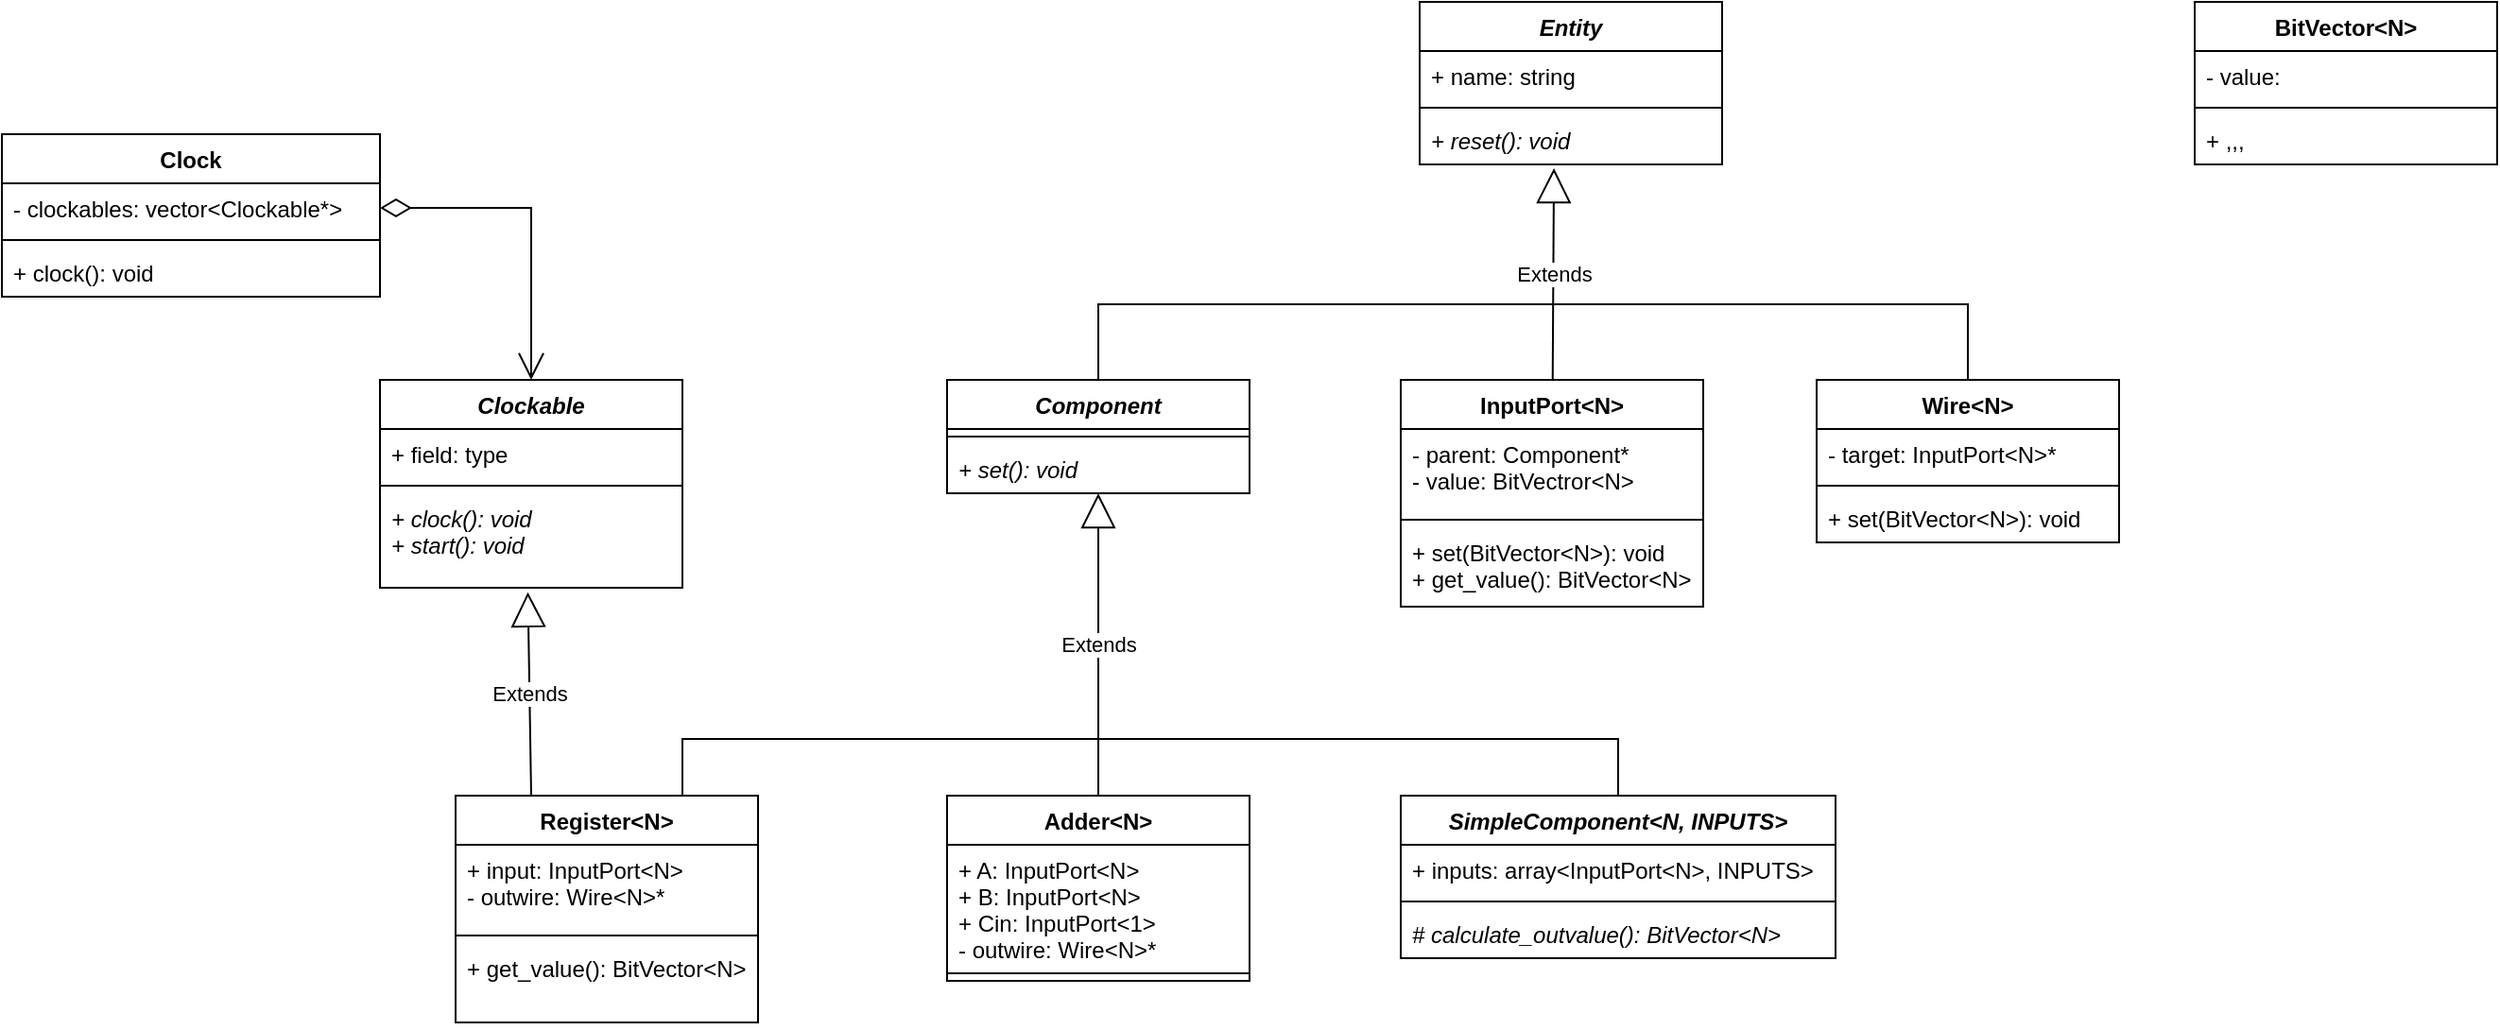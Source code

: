 <mxfile version="20.7.4" type="device"><diagram id="C5RBs43oDa-KdzZeNtuy" name="Page-1"><mxGraphModel dx="2245" dy="2010" grid="1" gridSize="10" guides="1" tooltips="1" connect="1" arrows="1" fold="1" page="1" pageScale="1" pageWidth="827" pageHeight="1169" math="0" shadow="0"><root><mxCell id="WIyWlLk6GJQsqaUBKTNV-0"/><mxCell id="WIyWlLk6GJQsqaUBKTNV-1" parent="WIyWlLk6GJQsqaUBKTNV-0"/><mxCell id="X4xFs5R_CXYeF9bU_yx4-1" value="Component" style="swimlane;fontStyle=3;align=center;verticalAlign=top;childLayout=stackLayout;horizontal=1;startSize=26;horizontalStack=0;resizeParent=1;resizeParentMax=0;resizeLast=0;collapsible=1;marginBottom=0;" parent="WIyWlLk6GJQsqaUBKTNV-1" vertex="1"><mxGeometry x="-20" y="-40" width="160" height="60" as="geometry"/></mxCell><mxCell id="X4xFs5R_CXYeF9bU_yx4-3" value="" style="line;strokeWidth=1;fillColor=none;align=left;verticalAlign=middle;spacingTop=-1;spacingLeft=3;spacingRight=3;rotatable=0;labelPosition=right;points=[];portConstraint=eastwest;strokeColor=inherit;" parent="X4xFs5R_CXYeF9bU_yx4-1" vertex="1"><mxGeometry y="26" width="160" height="8" as="geometry"/></mxCell><mxCell id="X4xFs5R_CXYeF9bU_yx4-4" value="+ set(): void" style="text;strokeColor=none;fillColor=none;align=left;verticalAlign=top;spacingLeft=4;spacingRight=4;overflow=hidden;rotatable=0;points=[[0,0.5],[1,0.5]];portConstraint=eastwest;fontStyle=2" parent="X4xFs5R_CXYeF9bU_yx4-1" vertex="1"><mxGeometry y="34" width="160" height="26" as="geometry"/></mxCell><mxCell id="X4xFs5R_CXYeF9bU_yx4-13" value="Wire&lt;N&gt;" style="swimlane;fontStyle=1;align=center;verticalAlign=top;childLayout=stackLayout;horizontal=1;startSize=26;horizontalStack=0;resizeParent=1;resizeParentMax=0;resizeLast=0;collapsible=1;marginBottom=0;" parent="WIyWlLk6GJQsqaUBKTNV-1" vertex="1"><mxGeometry x="440" y="-40" width="160" height="86" as="geometry"/></mxCell><mxCell id="X4xFs5R_CXYeF9bU_yx4-14" value="- target: InputPort&lt;N&gt;*" style="text;strokeColor=none;fillColor=none;align=left;verticalAlign=top;spacingLeft=4;spacingRight=4;overflow=hidden;rotatable=0;points=[[0,0.5],[1,0.5]];portConstraint=eastwest;" parent="X4xFs5R_CXYeF9bU_yx4-13" vertex="1"><mxGeometry y="26" width="160" height="26" as="geometry"/></mxCell><mxCell id="X4xFs5R_CXYeF9bU_yx4-15" value="" style="line;strokeWidth=1;fillColor=none;align=left;verticalAlign=middle;spacingTop=-1;spacingLeft=3;spacingRight=3;rotatable=0;labelPosition=right;points=[];portConstraint=eastwest;strokeColor=inherit;" parent="X4xFs5R_CXYeF9bU_yx4-13" vertex="1"><mxGeometry y="52" width="160" height="8" as="geometry"/></mxCell><mxCell id="X4xFs5R_CXYeF9bU_yx4-16" value="+ set(BitVector&lt;N&gt;): void" style="text;strokeColor=none;fillColor=none;align=left;verticalAlign=top;spacingLeft=4;spacingRight=4;overflow=hidden;rotatable=0;points=[[0,0.5],[1,0.5]];portConstraint=eastwest;" parent="X4xFs5R_CXYeF9bU_yx4-13" vertex="1"><mxGeometry y="60" width="160" height="26" as="geometry"/></mxCell><mxCell id="X4xFs5R_CXYeF9bU_yx4-17" value="Entity" style="swimlane;fontStyle=3;align=center;verticalAlign=top;childLayout=stackLayout;horizontal=1;startSize=26;horizontalStack=0;resizeParent=1;resizeParentMax=0;resizeLast=0;collapsible=1;marginBottom=0;" parent="WIyWlLk6GJQsqaUBKTNV-1" vertex="1"><mxGeometry x="230" y="-240" width="160" height="86" as="geometry"/></mxCell><mxCell id="X4xFs5R_CXYeF9bU_yx4-18" value="+ name: string" style="text;strokeColor=none;fillColor=none;align=left;verticalAlign=top;spacingLeft=4;spacingRight=4;overflow=hidden;rotatable=0;points=[[0,0.5],[1,0.5]];portConstraint=eastwest;" parent="X4xFs5R_CXYeF9bU_yx4-17" vertex="1"><mxGeometry y="26" width="160" height="26" as="geometry"/></mxCell><mxCell id="X4xFs5R_CXYeF9bU_yx4-19" value="" style="line;strokeWidth=1;fillColor=none;align=left;verticalAlign=middle;spacingTop=-1;spacingLeft=3;spacingRight=3;rotatable=0;labelPosition=right;points=[];portConstraint=eastwest;strokeColor=inherit;" parent="X4xFs5R_CXYeF9bU_yx4-17" vertex="1"><mxGeometry y="52" width="160" height="8" as="geometry"/></mxCell><mxCell id="X4xFs5R_CXYeF9bU_yx4-20" value="+ reset(): void" style="text;strokeColor=none;fillColor=none;align=left;verticalAlign=top;spacingLeft=4;spacingRight=4;overflow=hidden;rotatable=0;points=[[0,0.5],[1,0.5]];portConstraint=eastwest;fontStyle=2" parent="X4xFs5R_CXYeF9bU_yx4-17" vertex="1"><mxGeometry y="60" width="160" height="26" as="geometry"/></mxCell><mxCell id="X4xFs5R_CXYeF9bU_yx4-21" value="Extends" style="endArrow=block;endSize=16;endFill=0;html=1;rounded=0;entryX=0.444;entryY=1.077;entryDx=0;entryDy=0;entryPerimeter=0;" parent="WIyWlLk6GJQsqaUBKTNV-1" source="X4xFs5R_CXYeF9bU_yx4-35" target="X4xFs5R_CXYeF9bU_yx4-20" edge="1"><mxGeometry width="160" relative="1" as="geometry"><mxPoint x="300" y="-80" as="sourcePoint"/><mxPoint x="250" y="50" as="targetPoint"/><Array as="points"/></mxGeometry></mxCell><mxCell id="X4xFs5R_CXYeF9bU_yx4-23" value="Register&lt;N&gt;" style="swimlane;fontStyle=1;align=center;verticalAlign=top;childLayout=stackLayout;horizontal=1;startSize=26;horizontalStack=0;resizeParent=1;resizeParentMax=0;resizeLast=0;collapsible=1;marginBottom=0;" parent="WIyWlLk6GJQsqaUBKTNV-1" vertex="1"><mxGeometry x="-280" y="180" width="160" height="120" as="geometry"/></mxCell><mxCell id="X4xFs5R_CXYeF9bU_yx4-24" value="+ input: InputPort&lt;N&gt;&#10;- outwire: Wire&lt;N&gt;*&#10;" style="text;strokeColor=none;fillColor=none;align=left;verticalAlign=top;spacingLeft=4;spacingRight=4;overflow=hidden;rotatable=0;points=[[0,0.5],[1,0.5]];portConstraint=eastwest;" parent="X4xFs5R_CXYeF9bU_yx4-23" vertex="1"><mxGeometry y="26" width="160" height="44" as="geometry"/></mxCell><mxCell id="X4xFs5R_CXYeF9bU_yx4-25" value="" style="line;strokeWidth=1;fillColor=none;align=left;verticalAlign=middle;spacingTop=-1;spacingLeft=3;spacingRight=3;rotatable=0;labelPosition=right;points=[];portConstraint=eastwest;strokeColor=inherit;" parent="X4xFs5R_CXYeF9bU_yx4-23" vertex="1"><mxGeometry y="70" width="160" height="8" as="geometry"/></mxCell><mxCell id="X4xFs5R_CXYeF9bU_yx4-26" value="+ get_value(): BitVector&lt;N&gt;&#10;" style="text;strokeColor=none;fillColor=none;align=left;verticalAlign=top;spacingLeft=4;spacingRight=4;overflow=hidden;rotatable=0;points=[[0,0.5],[1,0.5]];portConstraint=eastwest;" parent="X4xFs5R_CXYeF9bU_yx4-23" vertex="1"><mxGeometry y="78" width="160" height="42" as="geometry"/></mxCell><mxCell id="X4xFs5R_CXYeF9bU_yx4-35" value="InputPort&lt;N&gt;" style="swimlane;fontStyle=1;align=center;verticalAlign=top;childLayout=stackLayout;horizontal=1;startSize=26;horizontalStack=0;resizeParent=1;resizeParentMax=0;resizeLast=0;collapsible=1;marginBottom=0;" parent="WIyWlLk6GJQsqaUBKTNV-1" vertex="1"><mxGeometry x="220" y="-40" width="160" height="120" as="geometry"/></mxCell><mxCell id="X4xFs5R_CXYeF9bU_yx4-36" value="- parent: Component*&#10;- value: BitVectror&lt;N&gt;" style="text;strokeColor=none;fillColor=none;align=left;verticalAlign=top;spacingLeft=4;spacingRight=4;overflow=hidden;rotatable=0;points=[[0,0.5],[1,0.5]];portConstraint=eastwest;" parent="X4xFs5R_CXYeF9bU_yx4-35" vertex="1"><mxGeometry y="26" width="160" height="44" as="geometry"/></mxCell><mxCell id="X4xFs5R_CXYeF9bU_yx4-37" value="" style="line;strokeWidth=1;fillColor=none;align=left;verticalAlign=middle;spacingTop=-1;spacingLeft=3;spacingRight=3;rotatable=0;labelPosition=right;points=[];portConstraint=eastwest;strokeColor=inherit;" parent="X4xFs5R_CXYeF9bU_yx4-35" vertex="1"><mxGeometry y="70" width="160" height="8" as="geometry"/></mxCell><mxCell id="X4xFs5R_CXYeF9bU_yx4-38" value="+ set(BitVector&lt;N&gt;): void&#10;+ get_value(): BitVector&lt;N&gt;&#10;" style="text;strokeColor=none;fillColor=none;align=left;verticalAlign=top;spacingLeft=4;spacingRight=4;overflow=hidden;rotatable=0;points=[[0,0.5],[1,0.5]];portConstraint=eastwest;" parent="X4xFs5R_CXYeF9bU_yx4-35" vertex="1"><mxGeometry y="78" width="160" height="42" as="geometry"/></mxCell><mxCell id="X4xFs5R_CXYeF9bU_yx4-42" value="" style="endArrow=none;html=1;rounded=0;exitX=0.5;exitY=0;exitDx=0;exitDy=0;" parent="WIyWlLk6GJQsqaUBKTNV-1" source="X4xFs5R_CXYeF9bU_yx4-1" edge="1"><mxGeometry width="50" height="50" relative="1" as="geometry"><mxPoint x="420" y="80" as="sourcePoint"/><mxPoint x="300" y="-80" as="targetPoint"/><Array as="points"><mxPoint x="60" y="-80"/></Array></mxGeometry></mxCell><mxCell id="X4xFs5R_CXYeF9bU_yx4-43" value="Adder&lt;N&gt;" style="swimlane;fontStyle=1;align=center;verticalAlign=top;childLayout=stackLayout;horizontal=1;startSize=26;horizontalStack=0;resizeParent=1;resizeParentMax=0;resizeLast=0;collapsible=1;marginBottom=0;" parent="WIyWlLk6GJQsqaUBKTNV-1" vertex="1"><mxGeometry x="-20" y="180" width="160" height="98" as="geometry"/></mxCell><mxCell id="X4xFs5R_CXYeF9bU_yx4-44" value="+ A: InputPort&lt;N&gt;&#10;+ B: InputPort&lt;N&gt;&#10;+ Cin: InputPort&lt;1&gt;&#10;- outwire: Wire&lt;N&gt;*&#10;&#10;" style="text;strokeColor=none;fillColor=none;align=left;verticalAlign=top;spacingLeft=4;spacingRight=4;overflow=hidden;rotatable=0;points=[[0,0.5],[1,0.5]];portConstraint=eastwest;" parent="X4xFs5R_CXYeF9bU_yx4-43" vertex="1"><mxGeometry y="26" width="160" height="64" as="geometry"/></mxCell><mxCell id="X4xFs5R_CXYeF9bU_yx4-45" value="" style="line;strokeWidth=1;fillColor=none;align=left;verticalAlign=middle;spacingTop=-1;spacingLeft=3;spacingRight=3;rotatable=0;labelPosition=right;points=[];portConstraint=eastwest;strokeColor=inherit;" parent="X4xFs5R_CXYeF9bU_yx4-43" vertex="1"><mxGeometry y="90" width="160" height="8" as="geometry"/></mxCell><mxCell id="X4xFs5R_CXYeF9bU_yx4-47" value="Extends" style="endArrow=block;endSize=16;endFill=0;html=1;rounded=0;exitX=0.5;exitY=0;exitDx=0;exitDy=0;entryX=0.5;entryY=1;entryDx=0;entryDy=0;" parent="WIyWlLk6GJQsqaUBKTNV-1" source="X4xFs5R_CXYeF9bU_yx4-43" target="X4xFs5R_CXYeF9bU_yx4-1" edge="1"><mxGeometry width="160" relative="1" as="geometry"><mxPoint x="50" y="100" as="sourcePoint"/><mxPoint x="50" y="60" as="targetPoint"/></mxGeometry></mxCell><mxCell id="X4xFs5R_CXYeF9bU_yx4-48" value="" style="endArrow=none;html=1;rounded=0;exitX=0.75;exitY=0;exitDx=0;exitDy=0;" parent="WIyWlLk6GJQsqaUBKTNV-1" source="X4xFs5R_CXYeF9bU_yx4-23" edge="1"><mxGeometry width="50" height="50" relative="1" as="geometry"><mxPoint x="-210" y="140" as="sourcePoint"/><mxPoint x="60" y="150" as="targetPoint"/><Array as="points"><mxPoint x="-160" y="150"/></Array></mxGeometry></mxCell><mxCell id="X4xFs5R_CXYeF9bU_yx4-49" value="" style="endArrow=none;html=1;rounded=0;exitX=0.5;exitY=0;exitDx=0;exitDy=0;" parent="WIyWlLk6GJQsqaUBKTNV-1" source="X4xFs5R_CXYeF9bU_yx4-13" edge="1"><mxGeometry width="50" height="50" relative="1" as="geometry"><mxPoint x="610" y="-80" as="sourcePoint"/><mxPoint x="300" y="-80" as="targetPoint"/><Array as="points"><mxPoint x="520" y="-80"/></Array></mxGeometry></mxCell><mxCell id="orvypWZyp_lgRgcHbK1E-0" value="Clockable" style="swimlane;fontStyle=3;align=center;verticalAlign=top;childLayout=stackLayout;horizontal=1;startSize=26;horizontalStack=0;resizeParent=1;resizeParentMax=0;resizeLast=0;collapsible=1;marginBottom=0;" parent="WIyWlLk6GJQsqaUBKTNV-1" vertex="1"><mxGeometry x="-320" y="-40" width="160" height="110" as="geometry"/></mxCell><mxCell id="orvypWZyp_lgRgcHbK1E-1" value="+ field: type" style="text;strokeColor=none;fillColor=none;align=left;verticalAlign=top;spacingLeft=4;spacingRight=4;overflow=hidden;rotatable=0;points=[[0,0.5],[1,0.5]];portConstraint=eastwest;" parent="orvypWZyp_lgRgcHbK1E-0" vertex="1"><mxGeometry y="26" width="160" height="26" as="geometry"/></mxCell><mxCell id="orvypWZyp_lgRgcHbK1E-2" value="" style="line;strokeWidth=1;fillColor=none;align=left;verticalAlign=middle;spacingTop=-1;spacingLeft=3;spacingRight=3;rotatable=0;labelPosition=right;points=[];portConstraint=eastwest;strokeColor=inherit;" parent="orvypWZyp_lgRgcHbK1E-0" vertex="1"><mxGeometry y="52" width="160" height="8" as="geometry"/></mxCell><mxCell id="orvypWZyp_lgRgcHbK1E-3" value="+ clock(): void&#10;+ start(): void" style="text;strokeColor=none;fillColor=none;align=left;verticalAlign=top;spacingLeft=4;spacingRight=4;overflow=hidden;rotatable=0;points=[[0,0.5],[1,0.5]];portConstraint=eastwest;fontStyle=2" parent="orvypWZyp_lgRgcHbK1E-0" vertex="1"><mxGeometry y="60" width="160" height="50" as="geometry"/></mxCell><mxCell id="orvypWZyp_lgRgcHbK1E-4" value="Clock" style="swimlane;fontStyle=1;align=center;verticalAlign=top;childLayout=stackLayout;horizontal=1;startSize=26;horizontalStack=0;resizeParent=1;resizeParentMax=0;resizeLast=0;collapsible=1;marginBottom=0;" parent="WIyWlLk6GJQsqaUBKTNV-1" vertex="1"><mxGeometry x="-520" y="-170" width="200" height="86" as="geometry"/></mxCell><mxCell id="orvypWZyp_lgRgcHbK1E-5" value="- clockables: vector&lt;Clockable*&gt;" style="text;strokeColor=none;fillColor=none;align=left;verticalAlign=top;spacingLeft=4;spacingRight=4;overflow=hidden;rotatable=0;points=[[0,0.5],[1,0.5]];portConstraint=eastwest;" parent="orvypWZyp_lgRgcHbK1E-4" vertex="1"><mxGeometry y="26" width="200" height="26" as="geometry"/></mxCell><mxCell id="orvypWZyp_lgRgcHbK1E-6" value="" style="line;strokeWidth=1;fillColor=none;align=left;verticalAlign=middle;spacingTop=-1;spacingLeft=3;spacingRight=3;rotatable=0;labelPosition=right;points=[];portConstraint=eastwest;strokeColor=inherit;" parent="orvypWZyp_lgRgcHbK1E-4" vertex="1"><mxGeometry y="52" width="200" height="8" as="geometry"/></mxCell><mxCell id="orvypWZyp_lgRgcHbK1E-7" value="+ clock(): void" style="text;strokeColor=none;fillColor=none;align=left;verticalAlign=top;spacingLeft=4;spacingRight=4;overflow=hidden;rotatable=0;points=[[0,0.5],[1,0.5]];portConstraint=eastwest;" parent="orvypWZyp_lgRgcHbK1E-4" vertex="1"><mxGeometry y="60" width="200" height="26" as="geometry"/></mxCell><mxCell id="orvypWZyp_lgRgcHbK1E-8" value="" style="endArrow=open;html=1;endSize=12;startArrow=diamondThin;startSize=14;startFill=0;edgeStyle=orthogonalEdgeStyle;align=left;verticalAlign=bottom;rounded=0;entryX=0.5;entryY=0;entryDx=0;entryDy=0;exitX=1;exitY=0.5;exitDx=0;exitDy=0;" parent="WIyWlLk6GJQsqaUBKTNV-1" source="orvypWZyp_lgRgcHbK1E-5" target="orvypWZyp_lgRgcHbK1E-0" edge="1"><mxGeometry x="-1" y="3" relative="1" as="geometry"><mxPoint x="-420" y="-50" as="sourcePoint"/><mxPoint x="-310" y="-50" as="targetPoint"/></mxGeometry></mxCell><mxCell id="orvypWZyp_lgRgcHbK1E-9" value="Extends" style="endArrow=block;endSize=16;endFill=0;html=1;rounded=0;exitX=0.25;exitY=0;exitDx=0;exitDy=0;entryX=0.489;entryY=1.047;entryDx=0;entryDy=0;entryPerimeter=0;" parent="WIyWlLk6GJQsqaUBKTNV-1" source="X4xFs5R_CXYeF9bU_yx4-23" target="orvypWZyp_lgRgcHbK1E-3" edge="1"><mxGeometry width="160" relative="1" as="geometry"><mxPoint x="-300" y="80" as="sourcePoint"/><mxPoint x="-140" y="80" as="targetPoint"/></mxGeometry></mxCell><mxCell id="orvypWZyp_lgRgcHbK1E-10" value="BitVector&lt;N&gt;" style="swimlane;fontStyle=1;align=center;verticalAlign=top;childLayout=stackLayout;horizontal=1;startSize=26;horizontalStack=0;resizeParent=1;resizeParentMax=0;resizeLast=0;collapsible=1;marginBottom=0;" parent="WIyWlLk6GJQsqaUBKTNV-1" vertex="1"><mxGeometry x="640" y="-240" width="160" height="86" as="geometry"/></mxCell><mxCell id="orvypWZyp_lgRgcHbK1E-11" value="- value: " style="text;strokeColor=none;fillColor=none;align=left;verticalAlign=top;spacingLeft=4;spacingRight=4;overflow=hidden;rotatable=0;points=[[0,0.5],[1,0.5]];portConstraint=eastwest;" parent="orvypWZyp_lgRgcHbK1E-10" vertex="1"><mxGeometry y="26" width="160" height="26" as="geometry"/></mxCell><mxCell id="orvypWZyp_lgRgcHbK1E-12" value="" style="line;strokeWidth=1;fillColor=none;align=left;verticalAlign=middle;spacingTop=-1;spacingLeft=3;spacingRight=3;rotatable=0;labelPosition=right;points=[];portConstraint=eastwest;strokeColor=inherit;" parent="orvypWZyp_lgRgcHbK1E-10" vertex="1"><mxGeometry y="52" width="160" height="8" as="geometry"/></mxCell><mxCell id="orvypWZyp_lgRgcHbK1E-13" value="+ ,,," style="text;strokeColor=none;fillColor=none;align=left;verticalAlign=top;spacingLeft=4;spacingRight=4;overflow=hidden;rotatable=0;points=[[0,0.5],[1,0.5]];portConstraint=eastwest;" parent="orvypWZyp_lgRgcHbK1E-10" vertex="1"><mxGeometry y="60" width="160" height="26" as="geometry"/></mxCell><mxCell id="J4jyMiCX1PbLM4qlh9fW-0" value="SimpleComponent&lt;N, INPUTS&gt;" style="swimlane;fontStyle=3;align=center;verticalAlign=top;childLayout=stackLayout;horizontal=1;startSize=26;horizontalStack=0;resizeParent=1;resizeParentMax=0;resizeLast=0;collapsible=1;marginBottom=0;" vertex="1" parent="WIyWlLk6GJQsqaUBKTNV-1"><mxGeometry x="220" y="180" width="230" height="86" as="geometry"/></mxCell><mxCell id="J4jyMiCX1PbLM4qlh9fW-1" value="+ inputs: array&lt;InputPort&lt;N&gt;, INPUTS&gt;" style="text;strokeColor=none;fillColor=none;align=left;verticalAlign=top;spacingLeft=4;spacingRight=4;overflow=hidden;rotatable=0;points=[[0,0.5],[1,0.5]];portConstraint=eastwest;" vertex="1" parent="J4jyMiCX1PbLM4qlh9fW-0"><mxGeometry y="26" width="230" height="26" as="geometry"/></mxCell><mxCell id="J4jyMiCX1PbLM4qlh9fW-2" value="" style="line;strokeWidth=1;fillColor=none;align=left;verticalAlign=middle;spacingTop=-1;spacingLeft=3;spacingRight=3;rotatable=0;labelPosition=right;points=[];portConstraint=eastwest;strokeColor=inherit;" vertex="1" parent="J4jyMiCX1PbLM4qlh9fW-0"><mxGeometry y="52" width="230" height="8" as="geometry"/></mxCell><mxCell id="J4jyMiCX1PbLM4qlh9fW-3" value="# calculate_outvalue(): BitVector&lt;N&gt;" style="text;strokeColor=none;fillColor=none;align=left;verticalAlign=top;spacingLeft=4;spacingRight=4;overflow=hidden;rotatable=0;points=[[0,0.5],[1,0.5]];portConstraint=eastwest;fontStyle=2" vertex="1" parent="J4jyMiCX1PbLM4qlh9fW-0"><mxGeometry y="60" width="230" height="26" as="geometry"/></mxCell><mxCell id="J4jyMiCX1PbLM4qlh9fW-4" value="" style="endArrow=none;html=1;rounded=0;entryX=0.5;entryY=0;entryDx=0;entryDy=0;" edge="1" parent="WIyWlLk6GJQsqaUBKTNV-1" target="J4jyMiCX1PbLM4qlh9fW-0"><mxGeometry width="50" height="50" relative="1" as="geometry"><mxPoint x="60" y="150" as="sourcePoint"/><mxPoint x="230" y="140" as="targetPoint"/><Array as="points"><mxPoint x="335" y="150"/></Array></mxGeometry></mxCell></root></mxGraphModel></diagram></mxfile>